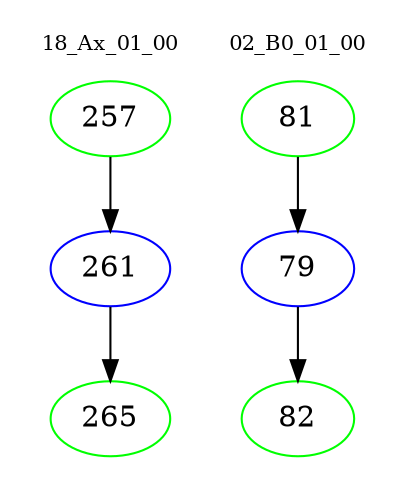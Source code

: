 digraph{
subgraph cluster_0 {
color = white
label = "18_Ax_01_00";
fontsize=10;
T0_257 [label="257", color="green"]
T0_257 -> T0_261 [color="black"]
T0_261 [label="261", color="blue"]
T0_261 -> T0_265 [color="black"]
T0_265 [label="265", color="green"]
}
subgraph cluster_1 {
color = white
label = "02_B0_01_00";
fontsize=10;
T1_81 [label="81", color="green"]
T1_81 -> T1_79 [color="black"]
T1_79 [label="79", color="blue"]
T1_79 -> T1_82 [color="black"]
T1_82 [label="82", color="green"]
}
}
